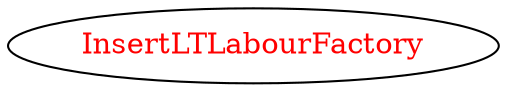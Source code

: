 digraph dependencyGraph {
 concentrate=true;
 ranksep="2.0";
 rankdir="LR"; 
 splines="ortho";
"InsertLTLabourFactory" [fontcolor="red"];
}